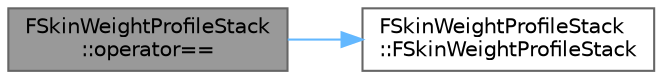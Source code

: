digraph "FSkinWeightProfileStack::operator=="
{
 // INTERACTIVE_SVG=YES
 // LATEX_PDF_SIZE
  bgcolor="transparent";
  edge [fontname=Helvetica,fontsize=10,labelfontname=Helvetica,labelfontsize=10];
  node [fontname=Helvetica,fontsize=10,shape=box,height=0.2,width=0.4];
  rankdir="LR";
  Node1 [id="Node000001",label="FSkinWeightProfileStack\l::operator==",height=0.2,width=0.4,color="gray40", fillcolor="grey60", style="filled", fontcolor="black",tooltip=" "];
  Node1 -> Node2 [id="edge1_Node000001_Node000002",color="steelblue1",style="solid",tooltip=" "];
  Node2 [id="Node000002",label="FSkinWeightProfileStack\l::FSkinWeightProfileStack",height=0.2,width=0.4,color="grey40", fillcolor="white", style="filled",URL="$d8/d9c/structFSkinWeightProfileStack.html#ad3e3ba78717420b089ed5364b78bed16",tooltip=" "];
}

